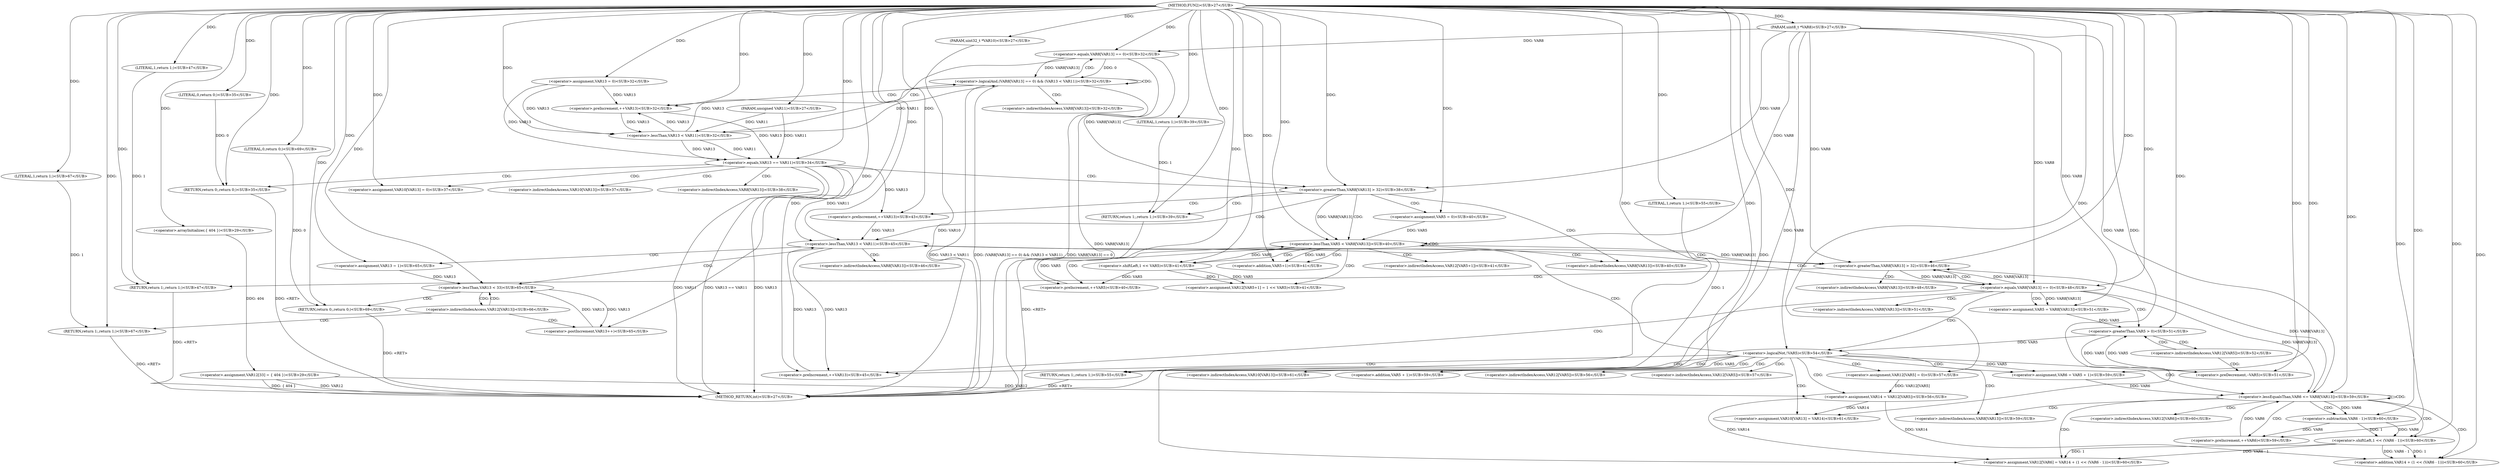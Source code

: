 
digraph "FUN2" {  

"13670" [label = "(METHOD,FUN2)<SUB>27</SUB>" ]

"13852" [label = "(METHOD_RETURN,int)<SUB>27</SUB>" ]

"13671" [label = "(PARAM,uint8_t *VAR8)<SUB>27</SUB>" ]

"13672" [label = "(PARAM,uint32_t *VAR10)<SUB>27</SUB>" ]

"13673" [label = "(PARAM,unsigned VAR11)<SUB>27</SUB>" ]

"13676" [label = "(&lt;operator&gt;.assignment,VAR12[33] = { 404 })<SUB>29</SUB>" ]

"13707" [label = "(&lt;operator&gt;.assignment,VAR10[VAR13] = 0)<SUB>37</SUB>" ]

"13742" [label = "(&lt;operator&gt;.preIncrement,++VAR13)<SUB>43</SUB>" ]

"13850" [label = "(RETURN,return 0;,return 0;)<SUB>69</SUB>" ]

"13689" [label = "(&lt;operator&gt;.logicalAnd,(VAR8[VAR13] == 0) &amp;&amp; (VAR13 &lt; VAR11))<SUB>32</SUB>" ]

"13698" [label = "(&lt;operator&gt;.preIncrement,++VAR13)<SUB>32</SUB>" ]

"13701" [label = "(&lt;operator&gt;.equals,VAR13 == VAR11)<SUB>34</SUB>" ]

"13713" [label = "(&lt;operator&gt;.greaterThan,VAR8[VAR13] &gt; 32)<SUB>38</SUB>" ]

"13726" [label = "(&lt;operator&gt;.lessThan,VAR5 &lt; VAR8[VAR13])<SUB>40</SUB>" ]

"13731" [label = "(&lt;operator&gt;.preIncrement,++VAR5)<SUB>40</SUB>" ]

"13733" [label = "(&lt;operator&gt;.assignment,VAR12[VAR5+1] = 1 &lt;&lt; VAR5)<SUB>41</SUB>" ]

"13746" [label = "(&lt;operator&gt;.lessThan,VAR13 &lt; VAR11)<SUB>45</SUB>" ]

"13749" [label = "(&lt;operator&gt;.preIncrement,++VAR13)<SUB>45</SUB>" ]

"13838" [label = "(&lt;operator&gt;.lessThan,VAR13 &lt; 33)<SUB>65</SUB>" ]

"13841" [label = "(&lt;operator&gt;.postIncrement,VAR13++)<SUB>65</SUB>" ]

"13851" [label = "(LITERAL,0,return 0;)<SUB>69</SUB>" ]

"13678" [label = "(&lt;operator&gt;.arrayInitializer,{ 404 })<SUB>29</SUB>" ]

"13686" [label = "(&lt;operator&gt;.assignment,VAR13 = 0)<SUB>32</SUB>" ]

"13705" [label = "(RETURN,return 0;,return 0;)<SUB>35</SUB>" ]

"13719" [label = "(RETURN,return 1;,return 1;)<SUB>39</SUB>" ]

"13723" [label = "(&lt;operator&gt;.assignment,VAR5 = 0)<SUB>40</SUB>" ]

"13793" [label = "(&lt;operator&gt;.assignment,VAR14 = VAR12[VAR5])<SUB>56</SUB>" ]

"13798" [label = "(&lt;operator&gt;.assignment,VAR12[VAR5] = 0)<SUB>57</SUB>" ]

"13828" [label = "(&lt;operator&gt;.assignment,VAR10[VAR13] = VAR14)<SUB>61</SUB>" ]

"13835" [label = "(&lt;operator&gt;.assignment,VAR13 = 1)<SUB>65</SUB>" ]

"13690" [label = "(&lt;operator&gt;.equals,VAR8[VAR13] == 0)<SUB>32</SUB>" ]

"13695" [label = "(&lt;operator&gt;.lessThan,VAR13 &lt; VAR11)<SUB>32</SUB>" ]

"13706" [label = "(LITERAL,0,return 0;)<SUB>35</SUB>" ]

"13720" [label = "(LITERAL,1,return 1;)<SUB>39</SUB>" ]

"13739" [label = "(&lt;operator&gt;.shiftLeft,1 &lt;&lt; VAR5)<SUB>41</SUB>" ]

"13753" [label = "(&lt;operator&gt;.greaterThan,VAR8[VAR13] &gt; 32)<SUB>46</SUB>" ]

"13762" [label = "(&lt;operator&gt;.equals,VAR8[VAR13] == 0)<SUB>48</SUB>" ]

"13776" [label = "(&lt;operator&gt;.greaterThan,VAR5 &gt; 0)<SUB>51</SUB>" ]

"13779" [label = "(&lt;operator&gt;.preDecrement,--VAR5)<SUB>51</SUB>" ]

"13788" [label = "(&lt;operator&gt;.logicalNot,!VAR5)<SUB>54</SUB>" ]

"13810" [label = "(&lt;operator&gt;.lessEqualsThan,VAR6 &lt;= VAR8[VAR13])<SUB>59</SUB>" ]

"13815" [label = "(&lt;operator&gt;.preIncrement,++VAR6)<SUB>59</SUB>" ]

"13817" [label = "(&lt;operator&gt;.assignment,VAR12[VAR6] = VAR14 + (1 &lt;&lt; (VAR6 - 1)))<SUB>60</SUB>" ]

"13848" [label = "(RETURN,return 1;,return 1;)<SUB>67</SUB>" ]

"13736" [label = "(&lt;operator&gt;.addition,VAR5+1)<SUB>41</SUB>" ]

"13759" [label = "(RETURN,return 1;,return 1;)<SUB>47</SUB>" ]

"13771" [label = "(&lt;operator&gt;.assignment,VAR5 = VAR8[VAR13])<SUB>51</SUB>" ]

"13791" [label = "(RETURN,return 1;,return 1;)<SUB>55</SUB>" ]

"13805" [label = "(&lt;operator&gt;.assignment,VAR6 = VAR5 + 1)<SUB>59</SUB>" ]

"13849" [label = "(LITERAL,1,return 1;)<SUB>67</SUB>" ]

"13760" [label = "(LITERAL,1,return 1;)<SUB>47</SUB>" ]

"13792" [label = "(LITERAL,1,return 1;)<SUB>55</SUB>" ]

"13821" [label = "(&lt;operator&gt;.addition,VAR14 + (1 &lt;&lt; (VAR6 - 1)))<SUB>60</SUB>" ]

"13807" [label = "(&lt;operator&gt;.addition,VAR5 + 1)<SUB>59</SUB>" ]

"13823" [label = "(&lt;operator&gt;.shiftLeft,1 &lt;&lt; (VAR6 - 1))<SUB>60</SUB>" ]

"13825" [label = "(&lt;operator&gt;.subtraction,VAR6 - 1)<SUB>60</SUB>" ]

"13708" [label = "(&lt;operator&gt;.indirectIndexAccess,VAR10[VAR13])<SUB>37</SUB>" ]

"13714" [label = "(&lt;operator&gt;.indirectIndexAccess,VAR8[VAR13])<SUB>38</SUB>" ]

"13728" [label = "(&lt;operator&gt;.indirectIndexAccess,VAR8[VAR13])<SUB>40</SUB>" ]

"13734" [label = "(&lt;operator&gt;.indirectIndexAccess,VAR12[VAR5+1])<SUB>41</SUB>" ]

"13844" [label = "(&lt;operator&gt;.indirectIndexAccess,VAR12[VAR13])<SUB>66</SUB>" ]

"13691" [label = "(&lt;operator&gt;.indirectIndexAccess,VAR8[VAR13])<SUB>32</SUB>" ]

"13795" [label = "(&lt;operator&gt;.indirectIndexAccess,VAR12[VAR5])<SUB>56</SUB>" ]

"13799" [label = "(&lt;operator&gt;.indirectIndexAccess,VAR12[VAR5])<SUB>57</SUB>" ]

"13829" [label = "(&lt;operator&gt;.indirectIndexAccess,VAR10[VAR13])<SUB>61</SUB>" ]

"13754" [label = "(&lt;operator&gt;.indirectIndexAccess,VAR8[VAR13])<SUB>46</SUB>" ]

"13763" [label = "(&lt;operator&gt;.indirectIndexAccess,VAR8[VAR13])<SUB>48</SUB>" ]

"13782" [label = "(&lt;operator&gt;.indirectIndexAccess,VAR12[VAR5])<SUB>52</SUB>" ]

"13812" [label = "(&lt;operator&gt;.indirectIndexAccess,VAR8[VAR13])<SUB>59</SUB>" ]

"13818" [label = "(&lt;operator&gt;.indirectIndexAccess,VAR12[VAR6])<SUB>60</SUB>" ]

"13773" [label = "(&lt;operator&gt;.indirectIndexAccess,VAR8[VAR13])<SUB>51</SUB>" ]

  "13791" -> "13852"  [ label = "DDG: &lt;RET&gt;"] 

  "13759" -> "13852"  [ label = "DDG: &lt;RET&gt;"] 

  "13705" -> "13852"  [ label = "DDG: &lt;RET&gt;"] 

  "13848" -> "13852"  [ label = "DDG: &lt;RET&gt;"] 

  "13719" -> "13852"  [ label = "DDG: &lt;RET&gt;"] 

  "13850" -> "13852"  [ label = "DDG: &lt;RET&gt;"] 

  "13671" -> "13852"  [ label = "DDG: VAR8"] 

  "13672" -> "13852"  [ label = "DDG: VAR10"] 

  "13676" -> "13852"  [ label = "DDG: VAR12"] 

  "13676" -> "13852"  [ label = "DDG: { 404 }"] 

  "13690" -> "13852"  [ label = "DDG: VAR8[VAR13]"] 

  "13689" -> "13852"  [ label = "DDG: VAR8[VAR13] == 0"] 

  "13689" -> "13852"  [ label = "DDG: VAR13 &lt; VAR11"] 

  "13689" -> "13852"  [ label = "DDG: (VAR8[VAR13] == 0) &amp;&amp; (VAR13 &lt; VAR11)"] 

  "13701" -> "13852"  [ label = "DDG: VAR13"] 

  "13701" -> "13852"  [ label = "DDG: VAR11"] 

  "13701" -> "13852"  [ label = "DDG: VAR13 == VAR11"] 

  "13670" -> "13671"  [ label = "DDG: "] 

  "13670" -> "13672"  [ label = "DDG: "] 

  "13670" -> "13673"  [ label = "DDG: "] 

  "13678" -> "13676"  [ label = "DDG: 404"] 

  "13670" -> "13707"  [ label = "DDG: "] 

  "13851" -> "13850"  [ label = "DDG: 0"] 

  "13670" -> "13850"  [ label = "DDG: "] 

  "13739" -> "13733"  [ label = "DDG: 1"] 

  "13739" -> "13733"  [ label = "DDG: VAR5"] 

  "13701" -> "13742"  [ label = "DDG: VAR13"] 

  "13670" -> "13742"  [ label = "DDG: "] 

  "13670" -> "13851"  [ label = "DDG: "] 

  "13670" -> "13678"  [ label = "DDG: "] 

  "13670" -> "13686"  [ label = "DDG: "] 

  "13690" -> "13689"  [ label = "DDG: VAR8[VAR13]"] 

  "13690" -> "13689"  [ label = "DDG: 0"] 

  "13695" -> "13689"  [ label = "DDG: VAR13"] 

  "13695" -> "13689"  [ label = "DDG: VAR11"] 

  "13686" -> "13698"  [ label = "DDG: VAR13"] 

  "13695" -> "13698"  [ label = "DDG: VAR13"] 

  "13670" -> "13698"  [ label = "DDG: "] 

  "13686" -> "13701"  [ label = "DDG: VAR13"] 

  "13695" -> "13701"  [ label = "DDG: VAR13"] 

  "13698" -> "13701"  [ label = "DDG: VAR13"] 

  "13670" -> "13701"  [ label = "DDG: "] 

  "13673" -> "13701"  [ label = "DDG: VAR11"] 

  "13695" -> "13701"  [ label = "DDG: VAR11"] 

  "13706" -> "13705"  [ label = "DDG: 0"] 

  "13670" -> "13705"  [ label = "DDG: "] 

  "13671" -> "13713"  [ label = "DDG: VAR8"] 

  "13690" -> "13713"  [ label = "DDG: VAR8[VAR13]"] 

  "13670" -> "13713"  [ label = "DDG: "] 

  "13720" -> "13719"  [ label = "DDG: 1"] 

  "13670" -> "13719"  [ label = "DDG: "] 

  "13670" -> "13723"  [ label = "DDG: "] 

  "13723" -> "13726"  [ label = "DDG: VAR5"] 

  "13731" -> "13726"  [ label = "DDG: VAR5"] 

  "13670" -> "13726"  [ label = "DDG: "] 

  "13671" -> "13726"  [ label = "DDG: VAR8"] 

  "13713" -> "13726"  [ label = "DDG: VAR8[VAR13]"] 

  "13739" -> "13731"  [ label = "DDG: VAR5"] 

  "13670" -> "13731"  [ label = "DDG: "] 

  "13742" -> "13746"  [ label = "DDG: VAR13"] 

  "13749" -> "13746"  [ label = "DDG: VAR13"] 

  "13670" -> "13746"  [ label = "DDG: "] 

  "13701" -> "13746"  [ label = "DDG: VAR11"] 

  "13746" -> "13749"  [ label = "DDG: VAR13"] 

  "13670" -> "13749"  [ label = "DDG: "] 

  "13676" -> "13793"  [ label = "DDG: VAR12"] 

  "13798" -> "13793"  [ label = "DDG: VAR12[VAR5]"] 

  "13670" -> "13798"  [ label = "DDG: "] 

  "13793" -> "13828"  [ label = "DDG: VAR14"] 

  "13670" -> "13828"  [ label = "DDG: "] 

  "13670" -> "13835"  [ label = "DDG: "] 

  "13835" -> "13838"  [ label = "DDG: VAR13"] 

  "13841" -> "13838"  [ label = "DDG: VAR13"] 

  "13670" -> "13838"  [ label = "DDG: "] 

  "13838" -> "13841"  [ label = "DDG: VAR13"] 

  "13670" -> "13841"  [ label = "DDG: "] 

  "13671" -> "13690"  [ label = "DDG: VAR8"] 

  "13670" -> "13690"  [ label = "DDG: "] 

  "13686" -> "13695"  [ label = "DDG: VAR13"] 

  "13698" -> "13695"  [ label = "DDG: VAR13"] 

  "13670" -> "13695"  [ label = "DDG: "] 

  "13673" -> "13695"  [ label = "DDG: VAR11"] 

  "13670" -> "13706"  [ label = "DDG: "] 

  "13670" -> "13720"  [ label = "DDG: "] 

  "13670" -> "13739"  [ label = "DDG: "] 

  "13726" -> "13739"  [ label = "DDG: VAR5"] 

  "13793" -> "13817"  [ label = "DDG: VAR14"] 

  "13670" -> "13817"  [ label = "DDG: "] 

  "13823" -> "13817"  [ label = "DDG: 1"] 

  "13823" -> "13817"  [ label = "DDG: VAR6 - 1"] 

  "13849" -> "13848"  [ label = "DDG: 1"] 

  "13670" -> "13848"  [ label = "DDG: "] 

  "13726" -> "13736"  [ label = "DDG: VAR5"] 

  "13670" -> "13736"  [ label = "DDG: "] 

  "13671" -> "13753"  [ label = "DDG: VAR8"] 

  "13726" -> "13753"  [ label = "DDG: VAR8[VAR13]"] 

  "13762" -> "13753"  [ label = "DDG: VAR8[VAR13]"] 

  "13810" -> "13753"  [ label = "DDG: VAR8[VAR13]"] 

  "13670" -> "13753"  [ label = "DDG: "] 

  "13760" -> "13759"  [ label = "DDG: 1"] 

  "13670" -> "13759"  [ label = "DDG: "] 

  "13671" -> "13762"  [ label = "DDG: VAR8"] 

  "13753" -> "13762"  [ label = "DDG: VAR8[VAR13]"] 

  "13670" -> "13762"  [ label = "DDG: "] 

  "13671" -> "13771"  [ label = "DDG: VAR8"] 

  "13762" -> "13771"  [ label = "DDG: VAR8[VAR13]"] 

  "13771" -> "13776"  [ label = "DDG: VAR5"] 

  "13779" -> "13776"  [ label = "DDG: VAR5"] 

  "13670" -> "13776"  [ label = "DDG: "] 

  "13776" -> "13779"  [ label = "DDG: VAR5"] 

  "13670" -> "13779"  [ label = "DDG: "] 

  "13776" -> "13788"  [ label = "DDG: VAR5"] 

  "13670" -> "13788"  [ label = "DDG: "] 

  "13792" -> "13791"  [ label = "DDG: 1"] 

  "13670" -> "13791"  [ label = "DDG: "] 

  "13788" -> "13805"  [ label = "DDG: VAR5"] 

  "13670" -> "13805"  [ label = "DDG: "] 

  "13805" -> "13810"  [ label = "DDG: VAR6"] 

  "13815" -> "13810"  [ label = "DDG: VAR6"] 

  "13670" -> "13810"  [ label = "DDG: "] 

  "13671" -> "13810"  [ label = "DDG: VAR8"] 

  "13762" -> "13810"  [ label = "DDG: VAR8[VAR13]"] 

  "13825" -> "13815"  [ label = "DDG: VAR6"] 

  "13670" -> "13815"  [ label = "DDG: "] 

  "13670" -> "13849"  [ label = "DDG: "] 

  "13670" -> "13760"  [ label = "DDG: "] 

  "13670" -> "13792"  [ label = "DDG: "] 

  "13793" -> "13821"  [ label = "DDG: VAR14"] 

  "13670" -> "13821"  [ label = "DDG: "] 

  "13823" -> "13821"  [ label = "DDG: 1"] 

  "13823" -> "13821"  [ label = "DDG: VAR6 - 1"] 

  "13788" -> "13807"  [ label = "DDG: VAR5"] 

  "13670" -> "13807"  [ label = "DDG: "] 

  "13670" -> "13823"  [ label = "DDG: "] 

  "13825" -> "13823"  [ label = "DDG: VAR6"] 

  "13825" -> "13823"  [ label = "DDG: 1"] 

  "13810" -> "13825"  [ label = "DDG: VAR6"] 

  "13670" -> "13825"  [ label = "DDG: "] 

  "13689" -> "13691"  [ label = "CDG: "] 

  "13689" -> "13689"  [ label = "CDG: "] 

  "13689" -> "13690"  [ label = "CDG: "] 

  "13689" -> "13698"  [ label = "CDG: "] 

  "13701" -> "13705"  [ label = "CDG: "] 

  "13701" -> "13708"  [ label = "CDG: "] 

  "13701" -> "13714"  [ label = "CDG: "] 

  "13701" -> "13707"  [ label = "CDG: "] 

  "13701" -> "13713"  [ label = "CDG: "] 

  "13713" -> "13719"  [ label = "CDG: "] 

  "13713" -> "13742"  [ label = "CDG: "] 

  "13713" -> "13728"  [ label = "CDG: "] 

  "13713" -> "13746"  [ label = "CDG: "] 

  "13713" -> "13726"  [ label = "CDG: "] 

  "13713" -> "13723"  [ label = "CDG: "] 

  "13726" -> "13728"  [ label = "CDG: "] 

  "13726" -> "13726"  [ label = "CDG: "] 

  "13726" -> "13733"  [ label = "CDG: "] 

  "13726" -> "13734"  [ label = "CDG: "] 

  "13726" -> "13736"  [ label = "CDG: "] 

  "13726" -> "13731"  [ label = "CDG: "] 

  "13726" -> "13739"  [ label = "CDG: "] 

  "13746" -> "13835"  [ label = "CDG: "] 

  "13746" -> "13753"  [ label = "CDG: "] 

  "13746" -> "13754"  [ label = "CDG: "] 

  "13746" -> "13838"  [ label = "CDG: "] 

  "13838" -> "13850"  [ label = "CDG: "] 

  "13838" -> "13844"  [ label = "CDG: "] 

  "13690" -> "13695"  [ label = "CDG: "] 

  "13844" -> "13848"  [ label = "CDG: "] 

  "13844" -> "13841"  [ label = "CDG: "] 

  "13844" -> "13838"  [ label = "CDG: "] 

  "13753" -> "13763"  [ label = "CDG: "] 

  "13753" -> "13762"  [ label = "CDG: "] 

  "13753" -> "13759"  [ label = "CDG: "] 

  "13762" -> "13746"  [ label = "CDG: "] 

  "13762" -> "13749"  [ label = "CDG: "] 

  "13762" -> "13788"  [ label = "CDG: "] 

  "13762" -> "13771"  [ label = "CDG: "] 

  "13762" -> "13776"  [ label = "CDG: "] 

  "13762" -> "13773"  [ label = "CDG: "] 

  "13776" -> "13782"  [ label = "CDG: "] 

  "13788" -> "13799"  [ label = "CDG: "] 

  "13788" -> "13746"  [ label = "CDG: "] 

  "13788" -> "13795"  [ label = "CDG: "] 

  "13788" -> "13829"  [ label = "CDG: "] 

  "13788" -> "13805"  [ label = "CDG: "] 

  "13788" -> "13810"  [ label = "CDG: "] 

  "13788" -> "13828"  [ label = "CDG: "] 

  "13788" -> "13749"  [ label = "CDG: "] 

  "13788" -> "13807"  [ label = "CDG: "] 

  "13788" -> "13793"  [ label = "CDG: "] 

  "13788" -> "13798"  [ label = "CDG: "] 

  "13788" -> "13812"  [ label = "CDG: "] 

  "13788" -> "13791"  [ label = "CDG: "] 

  "13810" -> "13823"  [ label = "CDG: "] 

  "13810" -> "13815"  [ label = "CDG: "] 

  "13810" -> "13810"  [ label = "CDG: "] 

  "13810" -> "13818"  [ label = "CDG: "] 

  "13810" -> "13821"  [ label = "CDG: "] 

  "13810" -> "13817"  [ label = "CDG: "] 

  "13810" -> "13812"  [ label = "CDG: "] 

  "13810" -> "13825"  [ label = "CDG: "] 

  "13782" -> "13779"  [ label = "CDG: "] 

  "13782" -> "13776"  [ label = "CDG: "] 

}